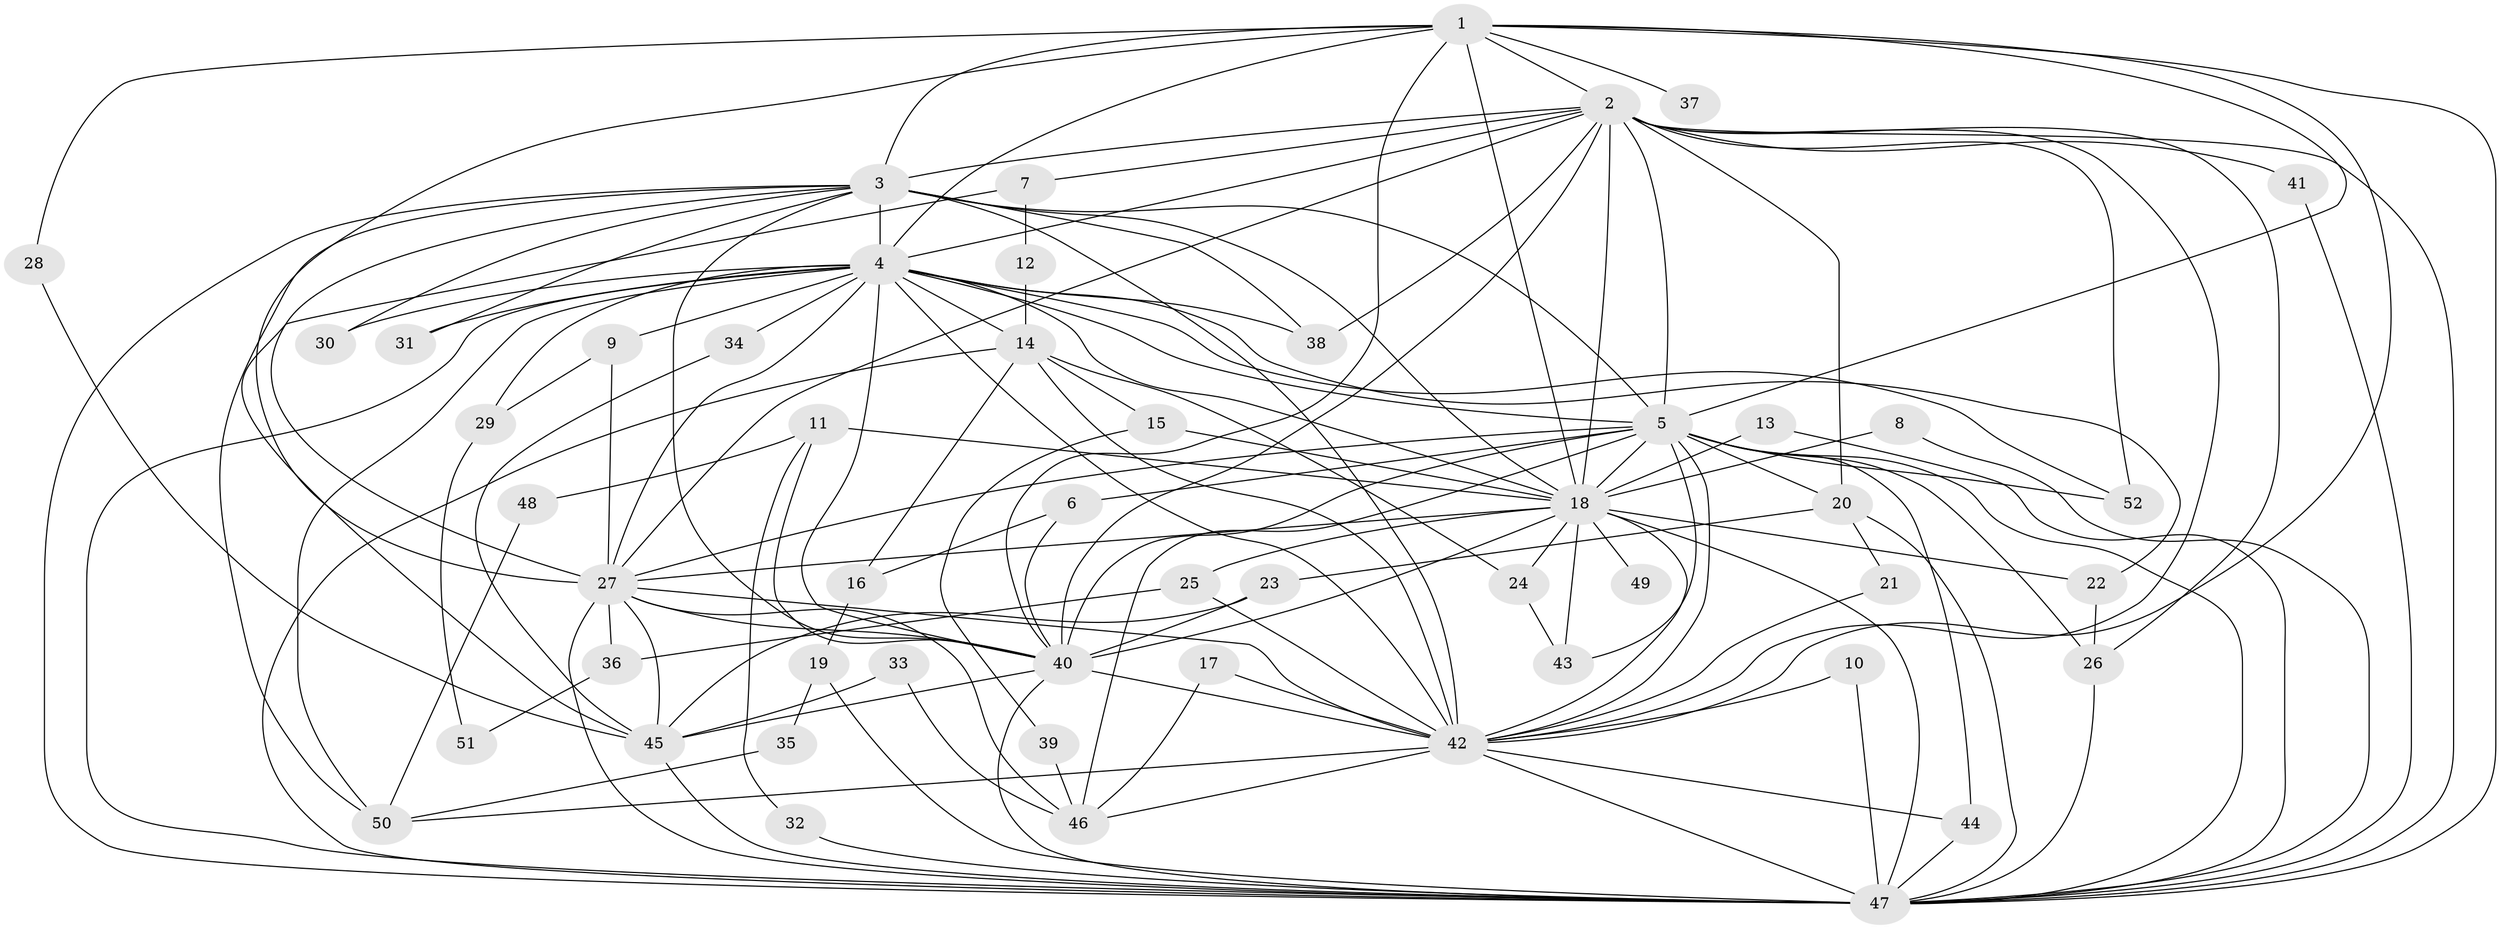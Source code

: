 // original degree distribution, {12: 0.0136986301369863, 15: 0.0136986301369863, 13: 0.0136986301369863, 20: 0.0410958904109589, 19: 0.0136986301369863, 17: 0.0136986301369863, 22: 0.0136986301369863, 14: 0.0136986301369863, 8: 0.0273972602739726, 2: 0.5342465753424658, 3: 0.2191780821917808, 5: 0.0273972602739726, 4: 0.0410958904109589, 6: 0.0136986301369863}
// Generated by graph-tools (version 1.1) at 2025/36/03/04/25 23:36:25]
// undirected, 52 vertices, 139 edges
graph export_dot {
  node [color=gray90,style=filled];
  1;
  2;
  3;
  4;
  5;
  6;
  7;
  8;
  9;
  10;
  11;
  12;
  13;
  14;
  15;
  16;
  17;
  18;
  19;
  20;
  21;
  22;
  23;
  24;
  25;
  26;
  27;
  28;
  29;
  30;
  31;
  32;
  33;
  34;
  35;
  36;
  37;
  38;
  39;
  40;
  41;
  42;
  43;
  44;
  45;
  46;
  47;
  48;
  49;
  50;
  51;
  52;
  1 -- 2 [weight=1.0];
  1 -- 3 [weight=1.0];
  1 -- 4 [weight=1.0];
  1 -- 5 [weight=1.0];
  1 -- 18 [weight=1.0];
  1 -- 27 [weight=1.0];
  1 -- 28 [weight=1.0];
  1 -- 37 [weight=1.0];
  1 -- 40 [weight=1.0];
  1 -- 42 [weight=1.0];
  1 -- 47 [weight=1.0];
  2 -- 3 [weight=1.0];
  2 -- 4 [weight=1.0];
  2 -- 5 [weight=1.0];
  2 -- 7 [weight=1.0];
  2 -- 18 [weight=1.0];
  2 -- 20 [weight=1.0];
  2 -- 26 [weight=1.0];
  2 -- 27 [weight=1.0];
  2 -- 38 [weight=1.0];
  2 -- 40 [weight=1.0];
  2 -- 41 [weight=1.0];
  2 -- 42 [weight=1.0];
  2 -- 47 [weight=1.0];
  2 -- 52 [weight=1.0];
  3 -- 4 [weight=1.0];
  3 -- 5 [weight=1.0];
  3 -- 18 [weight=1.0];
  3 -- 27 [weight=1.0];
  3 -- 30 [weight=1.0];
  3 -- 31 [weight=1.0];
  3 -- 38 [weight=1.0];
  3 -- 40 [weight=1.0];
  3 -- 42 [weight=1.0];
  3 -- 47 [weight=1.0];
  3 -- 50 [weight=1.0];
  4 -- 5 [weight=1.0];
  4 -- 9 [weight=1.0];
  4 -- 14 [weight=1.0];
  4 -- 18 [weight=1.0];
  4 -- 22 [weight=1.0];
  4 -- 27 [weight=2.0];
  4 -- 29 [weight=1.0];
  4 -- 30 [weight=1.0];
  4 -- 31 [weight=1.0];
  4 -- 34 [weight=1.0];
  4 -- 38 [weight=1.0];
  4 -- 40 [weight=1.0];
  4 -- 42 [weight=1.0];
  4 -- 47 [weight=1.0];
  4 -- 50 [weight=1.0];
  4 -- 52 [weight=1.0];
  5 -- 6 [weight=1.0];
  5 -- 18 [weight=1.0];
  5 -- 20 [weight=1.0];
  5 -- 26 [weight=1.0];
  5 -- 27 [weight=3.0];
  5 -- 40 [weight=2.0];
  5 -- 42 [weight=1.0];
  5 -- 43 [weight=1.0];
  5 -- 44 [weight=1.0];
  5 -- 46 [weight=1.0];
  5 -- 47 [weight=2.0];
  5 -- 52 [weight=1.0];
  6 -- 16 [weight=1.0];
  6 -- 40 [weight=1.0];
  7 -- 12 [weight=1.0];
  7 -- 45 [weight=1.0];
  8 -- 18 [weight=1.0];
  8 -- 47 [weight=1.0];
  9 -- 27 [weight=1.0];
  9 -- 29 [weight=1.0];
  10 -- 42 [weight=1.0];
  10 -- 47 [weight=1.0];
  11 -- 18 [weight=1.0];
  11 -- 32 [weight=1.0];
  11 -- 40 [weight=1.0];
  11 -- 48 [weight=1.0];
  12 -- 14 [weight=1.0];
  13 -- 18 [weight=1.0];
  13 -- 47 [weight=1.0];
  14 -- 15 [weight=1.0];
  14 -- 16 [weight=1.0];
  14 -- 24 [weight=1.0];
  14 -- 42 [weight=1.0];
  14 -- 47 [weight=1.0];
  15 -- 18 [weight=1.0];
  15 -- 39 [weight=1.0];
  16 -- 19 [weight=1.0];
  17 -- 42 [weight=1.0];
  17 -- 46 [weight=1.0];
  18 -- 22 [weight=1.0];
  18 -- 24 [weight=1.0];
  18 -- 25 [weight=1.0];
  18 -- 27 [weight=1.0];
  18 -- 40 [weight=1.0];
  18 -- 42 [weight=2.0];
  18 -- 43 [weight=1.0];
  18 -- 47 [weight=1.0];
  18 -- 49 [weight=1.0];
  19 -- 35 [weight=1.0];
  19 -- 47 [weight=1.0];
  20 -- 21 [weight=1.0];
  20 -- 23 [weight=1.0];
  20 -- 47 [weight=1.0];
  21 -- 42 [weight=1.0];
  22 -- 26 [weight=1.0];
  23 -- 40 [weight=1.0];
  23 -- 45 [weight=1.0];
  24 -- 43 [weight=1.0];
  25 -- 36 [weight=1.0];
  25 -- 42 [weight=1.0];
  26 -- 47 [weight=1.0];
  27 -- 36 [weight=1.0];
  27 -- 40 [weight=1.0];
  27 -- 42 [weight=2.0];
  27 -- 45 [weight=1.0];
  27 -- 46 [weight=1.0];
  27 -- 47 [weight=1.0];
  28 -- 45 [weight=1.0];
  29 -- 51 [weight=1.0];
  32 -- 47 [weight=2.0];
  33 -- 45 [weight=1.0];
  33 -- 46 [weight=1.0];
  34 -- 45 [weight=1.0];
  35 -- 50 [weight=1.0];
  36 -- 51 [weight=1.0];
  39 -- 46 [weight=1.0];
  40 -- 42 [weight=1.0];
  40 -- 45 [weight=1.0];
  40 -- 47 [weight=1.0];
  41 -- 47 [weight=1.0];
  42 -- 44 [weight=1.0];
  42 -- 46 [weight=1.0];
  42 -- 47 [weight=1.0];
  42 -- 50 [weight=1.0];
  44 -- 47 [weight=1.0];
  45 -- 47 [weight=1.0];
  48 -- 50 [weight=1.0];
}

